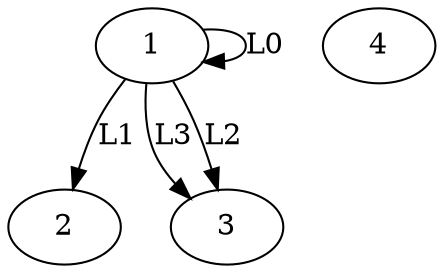 digraph "G" {
n0 [pos="375.0,-195.0!", label=1];
n1 [pos="525.0,-195.0!", label=2];
n2 [pos="525.0,-315.0!", label=3];
n3 [pos="375.0,-315.0!", label=4];
n0 -> n1 [key=0, label=L1];
n0 -> n2 [key=0, label=L3];
n0 -> n2 [key=1, label=L2];
n0 -> n0 [key=0, label=L0];
}

